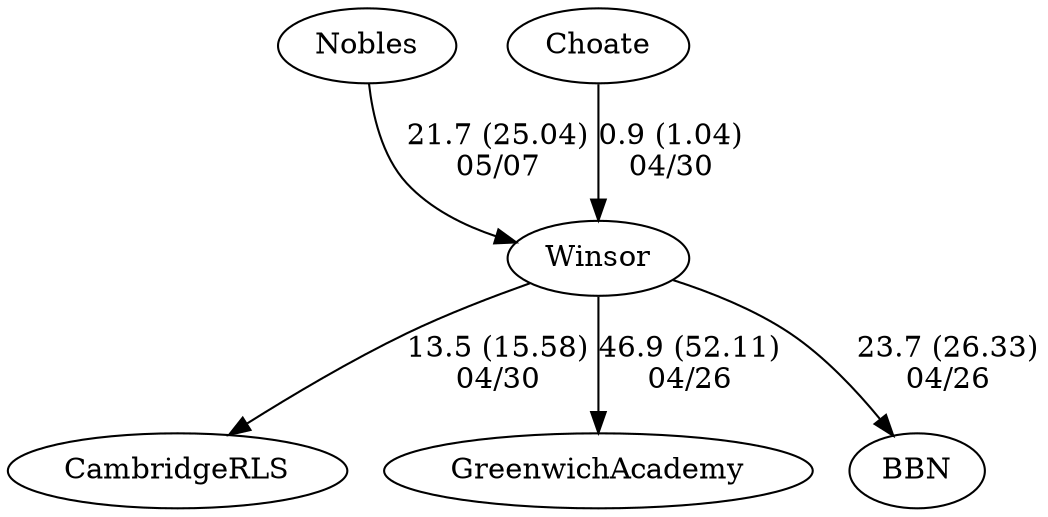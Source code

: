 digraph girls4foursWinsor {CambridgeRLS [URL="girls4foursCambridgeRLS.html"];Winsor [URL="girls4foursWinsor.html"];GreenwichAcademy [URL="girls4foursGreenwichAcademy.html"];Nobles [URL="girls4foursNobles.html"];BBN [URL="girls4foursBBN.html"];Choate [URL="girls4foursChoate.html"];Choate -> Winsor[label="0.9 (1.04)
04/30", weight="100", tooltip="NEIRA Girls Fours, The Winsor School, Choate, Cambridge Rindge & Latin School (CRLS)			
Distance: 1300 Conditions: Great day of racing. Crossing tailwind with a few gusts, but nothing to impede racing or steering. 5th, 6th, 7th boats raced a shortened course due to current and timing restraints. Thank you to Choate for making the trip to Boston and CRLS for a great afternoon of racing!
Race order: 3V,4V,1V,2V,5V,6V,7V Comments: CRLS and Choate also raced a 7V, resulting--CRLS: 5:15.71 Choate: 5:52.01.
None", URL="https://www.row2k.com/results/resultspage.cfm?UID=97F7AB1A3583B5AD0B685E7720855CFF&cat=1", random="random"]; 
Winsor -> CambridgeRLS[label="13.5 (15.58)
04/30", weight="87", tooltip="NEIRA Girls Fours, The Winsor School, Choate, Cambridge Rindge & Latin School (CRLS)			
Distance: 1300 Conditions: Great day of racing. Crossing tailwind with a few gusts, but nothing to impede racing or steering. 5th, 6th, 7th boats raced a shortened course due to current and timing restraints. Thank you to Choate for making the trip to Boston and CRLS for a great afternoon of racing!
Race order: 3V,4V,1V,2V,5V,6V,7V Comments: CRLS and Choate also raced a 7V, resulting--CRLS: 5:15.71 Choate: 5:52.01.
None", URL="https://www.row2k.com/results/resultspage.cfm?UID=97F7AB1A3583B5AD0B685E7720855CFF&cat=1", random="random"]; 
Winsor -> BBN[label="23.7 (26.33)
04/26", weight="77", tooltip="NEIRA Girls Fours, BB&N, Winsor, Greenwich Academy			
Distance: 1350 M Conditions: Rain, heavy at times, consistant head wind, sloppy conditions in the last 300M Comments: In the 6V race BB&N Boat A's oar popped out of the oar lock multi times, forcing Winsor to alter course close to a bridge.
In the 1 V race Winsor left thier lane, and into BB&Ns lane in the last 250.
Thanks to Winsor and GA for the racing and GA making the trip to Boston.
None", URL="https://www.row2k.com/results/resultspage.cfm?UID=AF21FB49C1A5BFE18B2AC227D72047A7&cat=1", random="random"]; 
Winsor -> GreenwichAcademy[label="46.9 (52.11)
04/26", weight="54", tooltip="NEIRA Girls Fours, BB&N, Winsor, Greenwich Academy			
Distance: 1350 M Conditions: Rain, heavy at times, consistant head wind, sloppy conditions in the last 300M Comments: In the 6V race BB&N Boat A's oar popped out of the oar lock multi times, forcing Winsor to alter course close to a bridge.
In the 1 V race Winsor left thier lane, and into BB&Ns lane in the last 250.
Thanks to Winsor and GA for the racing and GA making the trip to Boston.
None", URL="https://www.row2k.com/results/resultspage.cfm?UID=AF21FB49C1A5BFE18B2AC227D72047A7&cat=1", random="random"]; 
Nobles -> Winsor[label="21.7 (25.04)
05/07", weight="79", tooltip="NEIRA, The Winsor School vs. Nobles			
Distance: 1300 Conditions: Exciting day of racing on the powerhouse! The day began with a heavy headwind, very gusty (20mph) with chop through the last 300m. The wind lightened up as the racing went on, with no gusts by the last race. Order: 4V, 1V, 2V, 5V, 3V. 
The 3V race had oncoming crews under Western ave, but both coxswains expertly navigated around them and this did not impede overall results. Thank you to Nobles for making the trip!
None", URL="https://www.row2k.com/results/resultspage.cfm?UID=07B4E28BE6117D60DF9019B4C6FC53D7&cat=1", random="random"]}